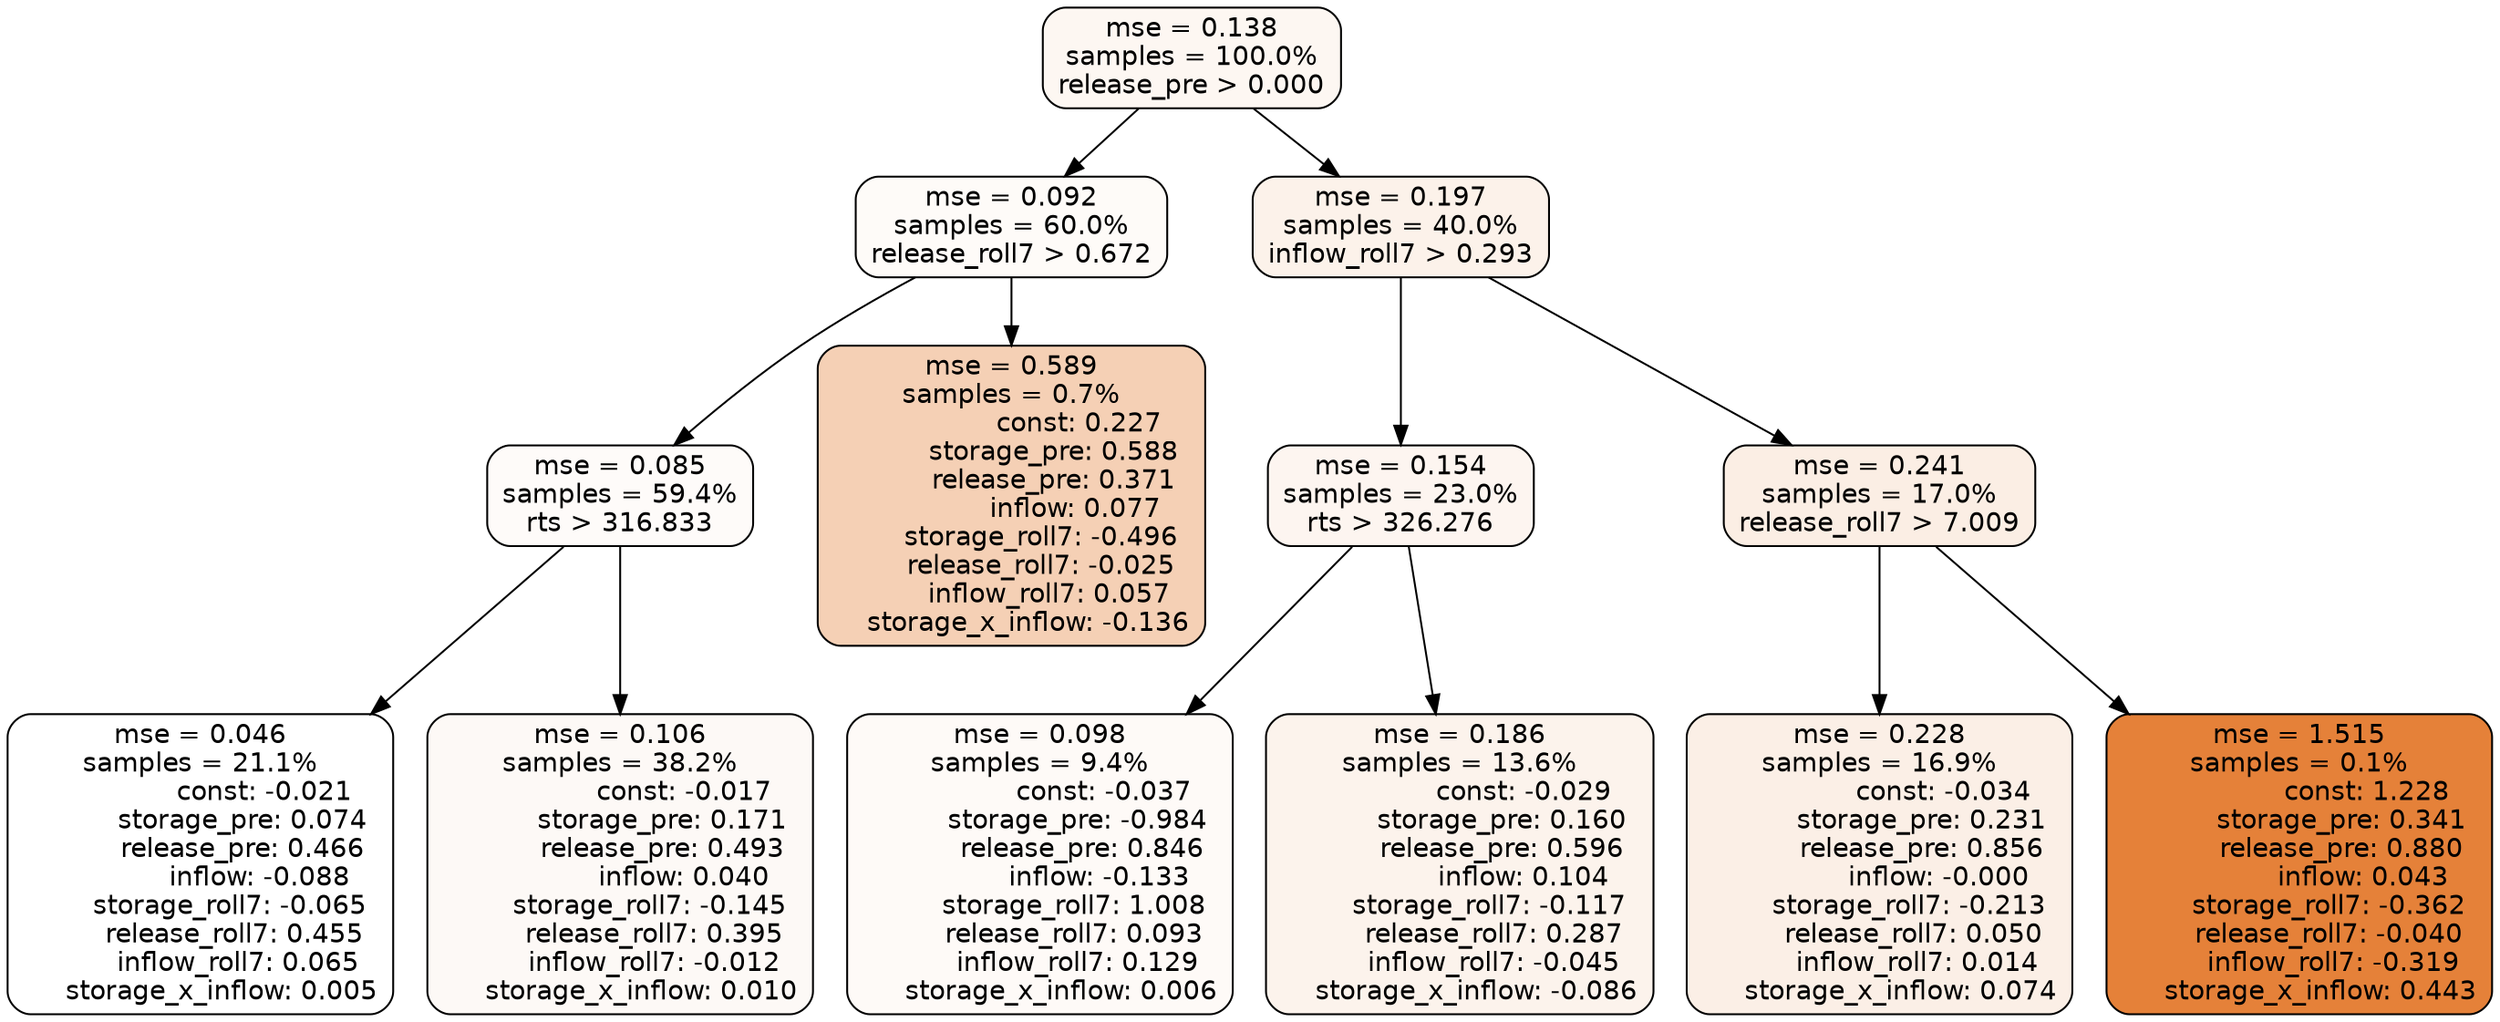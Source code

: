 digraph tree {
node [shape=rectangle, style="filled, rounded", color="black", fontname=helvetica] ;
edge [fontname=helvetica] ;
	"0" [label="mse = 0.138
samples = 100.0%
release_pre > 0.000", fillcolor="#fdf7f2"]
	"1" [label="mse = 0.092
samples = 60.0%
release_roll7 > 0.672", fillcolor="#fefbf8"]
	"6" [label="mse = 0.197
samples = 40.0%
inflow_roll7 > 0.293", fillcolor="#fcf2ea"]
	"2" [label="mse = 0.085
samples = 59.4%
rts > 316.833", fillcolor="#fefbf9"]
	"5" [label="mse = 0.589
samples = 0.7%
                const: 0.227
          storage_pre: 0.588
          release_pre: 0.371
               inflow: 0.077
       storage_roll7: -0.496
       release_roll7: -0.025
         inflow_roll7: 0.057
    storage_x_inflow: -0.136", fillcolor="#f5d0b5"]
	"7" [label="mse = 0.154
samples = 23.0%
rts > 326.276", fillcolor="#fdf5f0"]
	"10" [label="mse = 0.241
samples = 17.0%
release_roll7 > 7.009", fillcolor="#fbeee4"]
	"4" [label="mse = 0.046
samples = 21.1%
               const: -0.021
          storage_pre: 0.074
          release_pre: 0.466
              inflow: -0.088
       storage_roll7: -0.065
        release_roll7: 0.455
         inflow_roll7: 0.065
     storage_x_inflow: 0.005", fillcolor="#ffffff"]
	"3" [label="mse = 0.106
samples = 38.2%
               const: -0.017
          storage_pre: 0.171
          release_pre: 0.493
               inflow: 0.040
       storage_roll7: -0.145
        release_roll7: 0.395
        inflow_roll7: -0.012
     storage_x_inflow: 0.010", fillcolor="#fdf9f6"]
	"9" [label="mse = 0.098
samples = 9.4%
               const: -0.037
         storage_pre: -0.984
          release_pre: 0.846
              inflow: -0.133
        storage_roll7: 1.008
        release_roll7: 0.093
         inflow_roll7: 0.129
     storage_x_inflow: 0.006", fillcolor="#fefaf7"]
	"8" [label="mse = 0.186
samples = 13.6%
               const: -0.029
          storage_pre: 0.160
          release_pre: 0.596
               inflow: 0.104
       storage_roll7: -0.117
        release_roll7: 0.287
        inflow_roll7: -0.045
    storage_x_inflow: -0.086", fillcolor="#fcf3ec"]
	"11" [label="mse = 0.228
samples = 16.9%
               const: -0.034
          storage_pre: 0.231
          release_pre: 0.856
              inflow: -0.000
       storage_roll7: -0.213
        release_roll7: 0.050
         inflow_roll7: 0.014
     storage_x_inflow: 0.074", fillcolor="#fbefe6"]
	"12" [label="mse = 1.515
samples = 0.1%
                const: 1.228
          storage_pre: 0.341
          release_pre: 0.880
               inflow: 0.043
       storage_roll7: -0.362
       release_roll7: -0.040
        inflow_roll7: -0.319
     storage_x_inflow: 0.443", fillcolor="#e58139"]

	"0" -> "1"
	"0" -> "6"
	"1" -> "2"
	"1" -> "5"
	"6" -> "7"
	"6" -> "10"
	"2" -> "3"
	"2" -> "4"
	"7" -> "8"
	"7" -> "9"
	"10" -> "11"
	"10" -> "12"
}